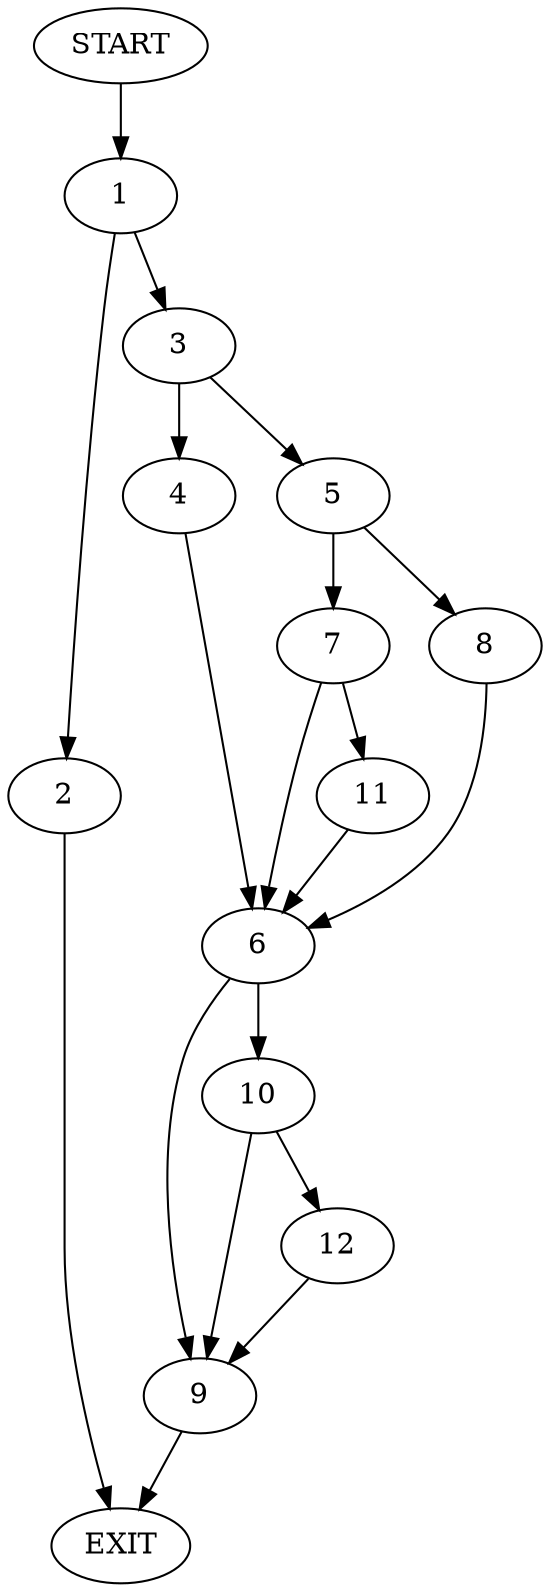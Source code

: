 digraph {
0 [label="START"]
13 [label="EXIT"]
0 -> 1
1 -> 2
1 -> 3
2 -> 13
3 -> 4
3 -> 5
4 -> 6
5 -> 7
5 -> 8
6 -> 9
6 -> 10
7 -> 6
7 -> 11
8 -> 6
11 -> 6
10 -> 9
10 -> 12
9 -> 13
12 -> 9
}
